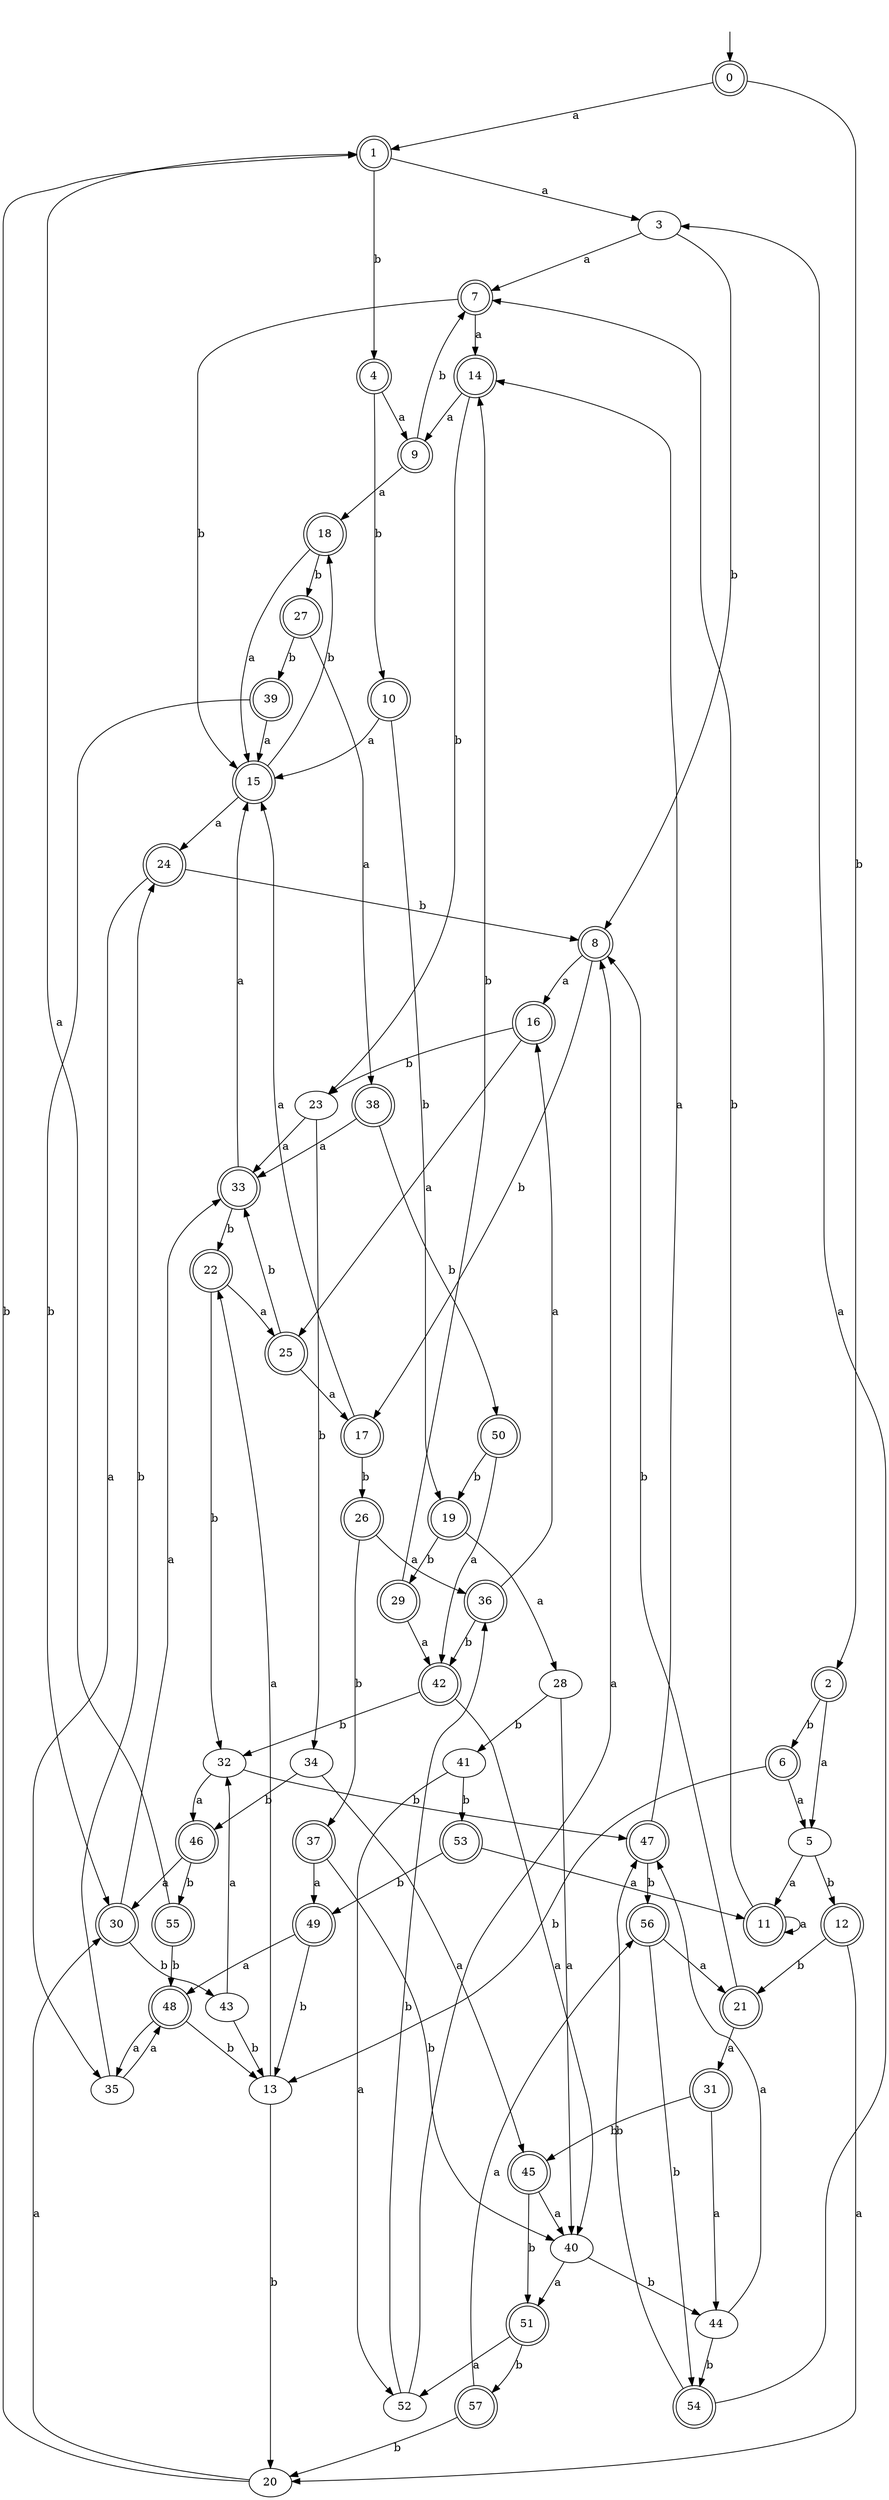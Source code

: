 digraph RandomDFA {
  __start0 [label="", shape=none];
  __start0 -> 0 [label=""];
  0 [shape=circle] [shape=doublecircle]
  0 -> 1 [label="a"]
  0 -> 2 [label="b"]
  1 [shape=doublecircle]
  1 -> 3 [label="a"]
  1 -> 4 [label="b"]
  2 [shape=doublecircle]
  2 -> 5 [label="a"]
  2 -> 6 [label="b"]
  3
  3 -> 7 [label="a"]
  3 -> 8 [label="b"]
  4 [shape=doublecircle]
  4 -> 9 [label="a"]
  4 -> 10 [label="b"]
  5
  5 -> 11 [label="a"]
  5 -> 12 [label="b"]
  6 [shape=doublecircle]
  6 -> 5 [label="a"]
  6 -> 13 [label="b"]
  7 [shape=doublecircle]
  7 -> 14 [label="a"]
  7 -> 15 [label="b"]
  8 [shape=doublecircle]
  8 -> 16 [label="a"]
  8 -> 17 [label="b"]
  9 [shape=doublecircle]
  9 -> 18 [label="a"]
  9 -> 7 [label="b"]
  10 [shape=doublecircle]
  10 -> 15 [label="a"]
  10 -> 19 [label="b"]
  11 [shape=doublecircle]
  11 -> 11 [label="a"]
  11 -> 7 [label="b"]
  12 [shape=doublecircle]
  12 -> 20 [label="a"]
  12 -> 21 [label="b"]
  13
  13 -> 22 [label="a"]
  13 -> 20 [label="b"]
  14 [shape=doublecircle]
  14 -> 9 [label="a"]
  14 -> 23 [label="b"]
  15 [shape=doublecircle]
  15 -> 24 [label="a"]
  15 -> 18 [label="b"]
  16 [shape=doublecircle]
  16 -> 25 [label="a"]
  16 -> 23 [label="b"]
  17 [shape=doublecircle]
  17 -> 15 [label="a"]
  17 -> 26 [label="b"]
  18 [shape=doublecircle]
  18 -> 15 [label="a"]
  18 -> 27 [label="b"]
  19 [shape=doublecircle]
  19 -> 28 [label="a"]
  19 -> 29 [label="b"]
  20
  20 -> 30 [label="a"]
  20 -> 1 [label="b"]
  21 [shape=doublecircle]
  21 -> 31 [label="a"]
  21 -> 8 [label="b"]
  22 [shape=doublecircle]
  22 -> 25 [label="a"]
  22 -> 32 [label="b"]
  23
  23 -> 33 [label="a"]
  23 -> 34 [label="b"]
  24 [shape=doublecircle]
  24 -> 35 [label="a"]
  24 -> 8 [label="b"]
  25 [shape=doublecircle]
  25 -> 17 [label="a"]
  25 -> 33 [label="b"]
  26 [shape=doublecircle]
  26 -> 36 [label="a"]
  26 -> 37 [label="b"]
  27 [shape=doublecircle]
  27 -> 38 [label="a"]
  27 -> 39 [label="b"]
  28
  28 -> 40 [label="a"]
  28 -> 41 [label="b"]
  29 [shape=doublecircle]
  29 -> 42 [label="a"]
  29 -> 14 [label="b"]
  30 [shape=doublecircle]
  30 -> 33 [label="a"]
  30 -> 43 [label="b"]
  31 [shape=doublecircle]
  31 -> 44 [label="a"]
  31 -> 45 [label="b"]
  32
  32 -> 46 [label="a"]
  32 -> 47 [label="b"]
  33 [shape=doublecircle]
  33 -> 15 [label="a"]
  33 -> 22 [label="b"]
  34
  34 -> 45 [label="a"]
  34 -> 46 [label="b"]
  35
  35 -> 48 [label="a"]
  35 -> 24 [label="b"]
  36 [shape=doublecircle]
  36 -> 16 [label="a"]
  36 -> 42 [label="b"]
  37 [shape=doublecircle]
  37 -> 49 [label="a"]
  37 -> 40 [label="b"]
  38 [shape=doublecircle]
  38 -> 33 [label="a"]
  38 -> 50 [label="b"]
  39 [shape=doublecircle]
  39 -> 15 [label="a"]
  39 -> 30 [label="b"]
  40
  40 -> 51 [label="a"]
  40 -> 44 [label="b"]
  41
  41 -> 52 [label="a"]
  41 -> 53 [label="b"]
  42 [shape=doublecircle]
  42 -> 40 [label="a"]
  42 -> 32 [label="b"]
  43
  43 -> 32 [label="a"]
  43 -> 13 [label="b"]
  44
  44 -> 47 [label="a"]
  44 -> 54 [label="b"]
  45 [shape=doublecircle]
  45 -> 40 [label="a"]
  45 -> 51 [label="b"]
  46 [shape=doublecircle]
  46 -> 30 [label="a"]
  46 -> 55 [label="b"]
  47 [shape=doublecircle]
  47 -> 14 [label="a"]
  47 -> 56 [label="b"]
  48 [shape=doublecircle]
  48 -> 35 [label="a"]
  48 -> 13 [label="b"]
  49 [shape=doublecircle]
  49 -> 48 [label="a"]
  49 -> 13 [label="b"]
  50 [shape=doublecircle]
  50 -> 42 [label="a"]
  50 -> 19 [label="b"]
  51 [shape=doublecircle]
  51 -> 52 [label="a"]
  51 -> 57 [label="b"]
  52
  52 -> 8 [label="a"]
  52 -> 36 [label="b"]
  53 [shape=doublecircle]
  53 -> 11 [label="a"]
  53 -> 49 [label="b"]
  54 [shape=doublecircle]
  54 -> 3 [label="a"]
  54 -> 47 [label="b"]
  55 [shape=doublecircle]
  55 -> 1 [label="a"]
  55 -> 48 [label="b"]
  56 [shape=doublecircle]
  56 -> 21 [label="a"]
  56 -> 54 [label="b"]
  57 [shape=doublecircle]
  57 -> 56 [label="a"]
  57 -> 20 [label="b"]
}

